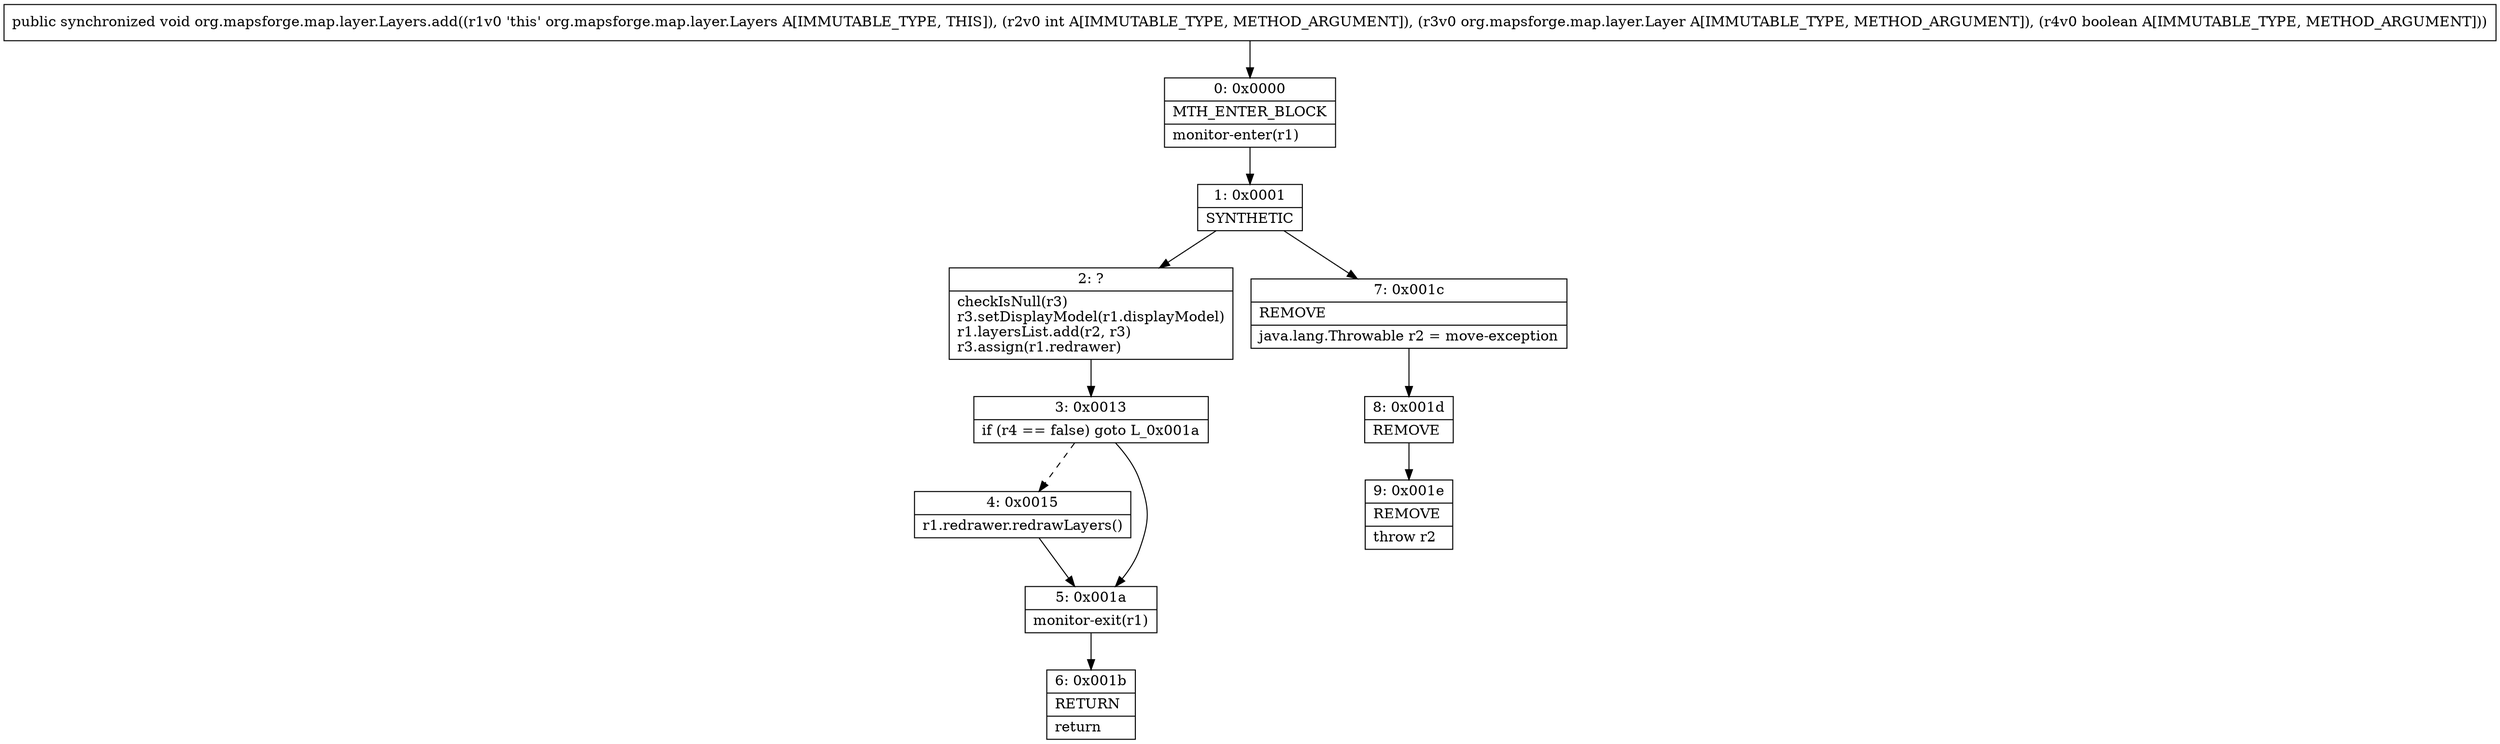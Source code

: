 digraph "CFG fororg.mapsforge.map.layer.Layers.add(ILorg\/mapsforge\/map\/layer\/Layer;Z)V" {
Node_0 [shape=record,label="{0\:\ 0x0000|MTH_ENTER_BLOCK\l|monitor\-enter(r1)\l}"];
Node_1 [shape=record,label="{1\:\ 0x0001|SYNTHETIC\l}"];
Node_2 [shape=record,label="{2\:\ ?|checkIsNull(r3)\lr3.setDisplayModel(r1.displayModel)\lr1.layersList.add(r2, r3)\lr3.assign(r1.redrawer)\l}"];
Node_3 [shape=record,label="{3\:\ 0x0013|if (r4 == false) goto L_0x001a\l}"];
Node_4 [shape=record,label="{4\:\ 0x0015|r1.redrawer.redrawLayers()\l}"];
Node_5 [shape=record,label="{5\:\ 0x001a|monitor\-exit(r1)\l}"];
Node_6 [shape=record,label="{6\:\ 0x001b|RETURN\l|return\l}"];
Node_7 [shape=record,label="{7\:\ 0x001c|REMOVE\l|java.lang.Throwable r2 = move\-exception\l}"];
Node_8 [shape=record,label="{8\:\ 0x001d|REMOVE\l}"];
Node_9 [shape=record,label="{9\:\ 0x001e|REMOVE\l|throw r2\l}"];
MethodNode[shape=record,label="{public synchronized void org.mapsforge.map.layer.Layers.add((r1v0 'this' org.mapsforge.map.layer.Layers A[IMMUTABLE_TYPE, THIS]), (r2v0 int A[IMMUTABLE_TYPE, METHOD_ARGUMENT]), (r3v0 org.mapsforge.map.layer.Layer A[IMMUTABLE_TYPE, METHOD_ARGUMENT]), (r4v0 boolean A[IMMUTABLE_TYPE, METHOD_ARGUMENT])) }"];
MethodNode -> Node_0;
Node_0 -> Node_1;
Node_1 -> Node_2;
Node_1 -> Node_7;
Node_2 -> Node_3;
Node_3 -> Node_4[style=dashed];
Node_3 -> Node_5;
Node_4 -> Node_5;
Node_5 -> Node_6;
Node_7 -> Node_8;
Node_8 -> Node_9;
}

